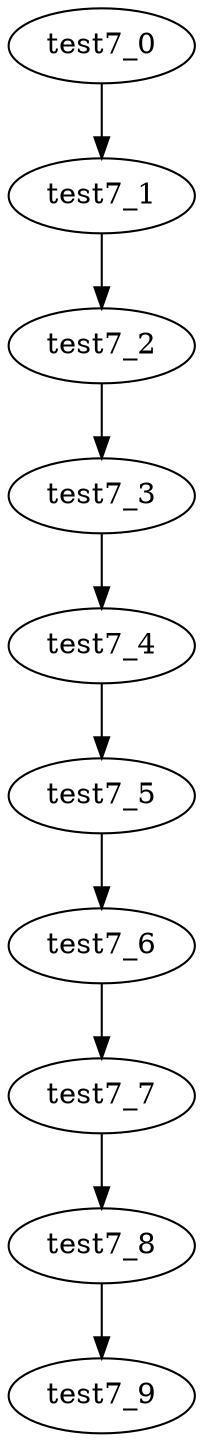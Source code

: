 digraph G {
test7_0->test7_1;
test7_1->test7_2;
test7_2->test7_3;
test7_3->test7_4;
test7_4->test7_5;
test7_5->test7_6;
test7_6->test7_7;
test7_7->test7_8;
test7_8->test7_9;

}
